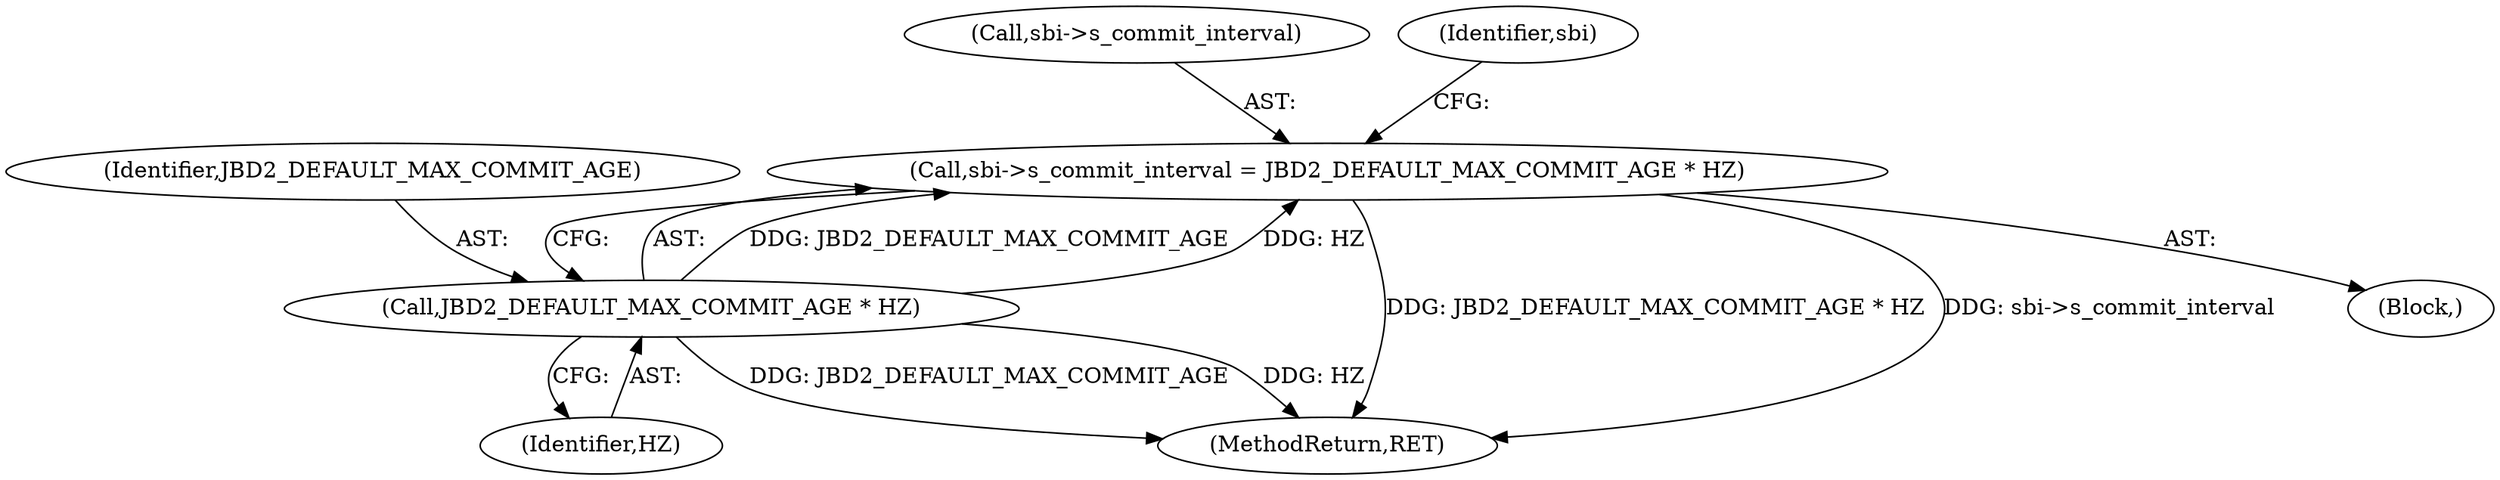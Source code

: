 digraph "0_linux_744692dc059845b2a3022119871846e74d4f6e11_16@integer" {
"1000484" [label="(Call,sbi->s_commit_interval = JBD2_DEFAULT_MAX_COMMIT_AGE * HZ)"];
"1000488" [label="(Call,JBD2_DEFAULT_MAX_COMMIT_AGE * HZ)"];
"1000485" [label="(Call,sbi->s_commit_interval)"];
"1000490" [label="(Identifier,HZ)"];
"1000120" [label="(Block,)"];
"1000489" [label="(Identifier,JBD2_DEFAULT_MAX_COMMIT_AGE)"];
"1002129" [label="(MethodReturn,RET)"];
"1000484" [label="(Call,sbi->s_commit_interval = JBD2_DEFAULT_MAX_COMMIT_AGE * HZ)"];
"1000493" [label="(Identifier,sbi)"];
"1000488" [label="(Call,JBD2_DEFAULT_MAX_COMMIT_AGE * HZ)"];
"1000484" -> "1000120"  [label="AST: "];
"1000484" -> "1000488"  [label="CFG: "];
"1000485" -> "1000484"  [label="AST: "];
"1000488" -> "1000484"  [label="AST: "];
"1000493" -> "1000484"  [label="CFG: "];
"1000484" -> "1002129"  [label="DDG: JBD2_DEFAULT_MAX_COMMIT_AGE * HZ"];
"1000484" -> "1002129"  [label="DDG: sbi->s_commit_interval"];
"1000488" -> "1000484"  [label="DDG: JBD2_DEFAULT_MAX_COMMIT_AGE"];
"1000488" -> "1000484"  [label="DDG: HZ"];
"1000488" -> "1000490"  [label="CFG: "];
"1000489" -> "1000488"  [label="AST: "];
"1000490" -> "1000488"  [label="AST: "];
"1000488" -> "1002129"  [label="DDG: JBD2_DEFAULT_MAX_COMMIT_AGE"];
"1000488" -> "1002129"  [label="DDG: HZ"];
}
